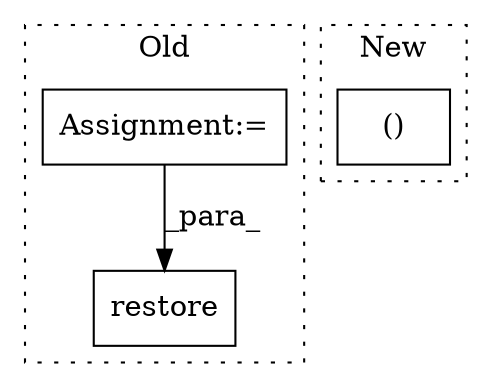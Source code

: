 digraph G {
subgraph cluster0 {
1 [label="restore" a="32" s="1992,2001" l="8,1" shape="box"];
3 [label="Assignment:=" a="7" s="1898" l="1" shape="box"];
label = "Old";
style="dotted";
}
subgraph cluster1 {
2 [label="()" a="106" s="2471" l="26" shape="box"];
label = "New";
style="dotted";
}
3 -> 1 [label="_para_"];
}
